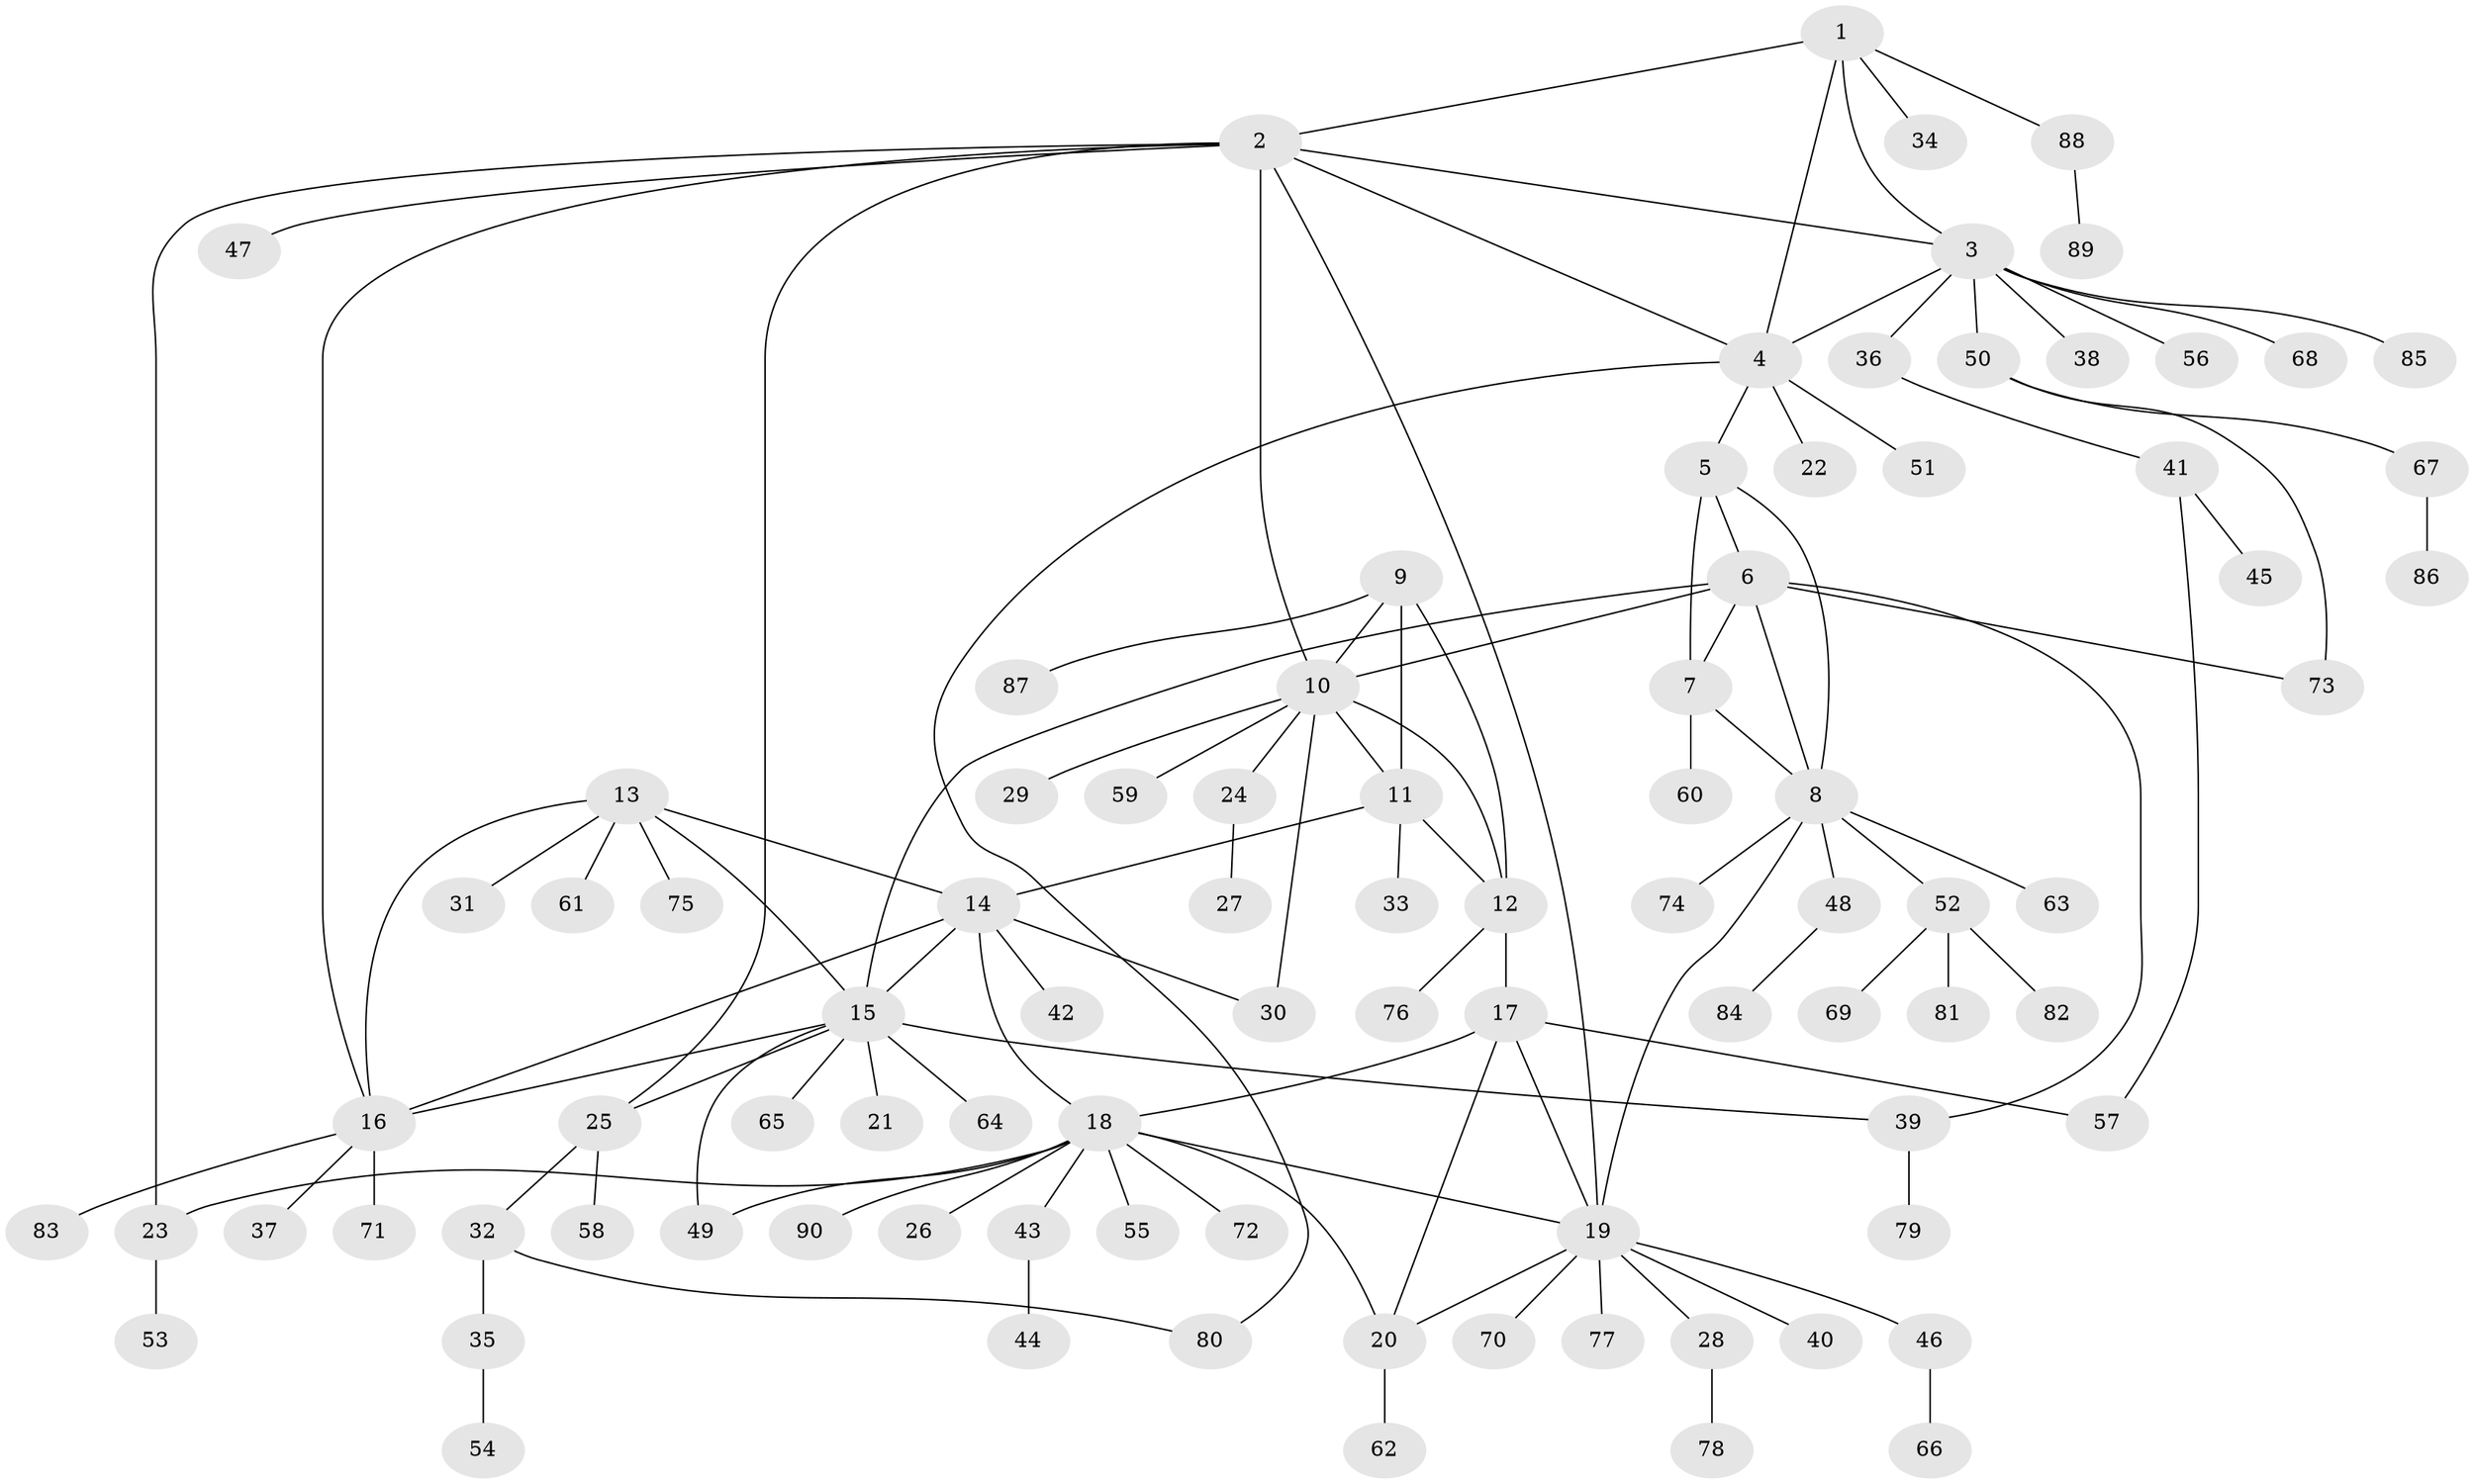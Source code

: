 // coarse degree distribution, {5: 0.046875, 11: 0.015625, 8: 0.046875, 6: 0.046875, 7: 0.015625, 2: 0.15625, 3: 0.078125, 10: 0.015625, 4: 0.015625, 9: 0.03125, 1: 0.53125}
// Generated by graph-tools (version 1.1) at 2025/52/02/27/25 19:52:16]
// undirected, 90 vertices, 118 edges
graph export_dot {
graph [start="1"]
  node [color=gray90,style=filled];
  1;
  2;
  3;
  4;
  5;
  6;
  7;
  8;
  9;
  10;
  11;
  12;
  13;
  14;
  15;
  16;
  17;
  18;
  19;
  20;
  21;
  22;
  23;
  24;
  25;
  26;
  27;
  28;
  29;
  30;
  31;
  32;
  33;
  34;
  35;
  36;
  37;
  38;
  39;
  40;
  41;
  42;
  43;
  44;
  45;
  46;
  47;
  48;
  49;
  50;
  51;
  52;
  53;
  54;
  55;
  56;
  57;
  58;
  59;
  60;
  61;
  62;
  63;
  64;
  65;
  66;
  67;
  68;
  69;
  70;
  71;
  72;
  73;
  74;
  75;
  76;
  77;
  78;
  79;
  80;
  81;
  82;
  83;
  84;
  85;
  86;
  87;
  88;
  89;
  90;
  1 -- 2;
  1 -- 3;
  1 -- 4;
  1 -- 34;
  1 -- 88;
  2 -- 3;
  2 -- 4;
  2 -- 10;
  2 -- 16;
  2 -- 19;
  2 -- 23;
  2 -- 25;
  2 -- 47;
  3 -- 4;
  3 -- 36;
  3 -- 38;
  3 -- 50;
  3 -- 56;
  3 -- 68;
  3 -- 85;
  4 -- 5;
  4 -- 22;
  4 -- 51;
  4 -- 80;
  5 -- 6;
  5 -- 7;
  5 -- 8;
  6 -- 7;
  6 -- 8;
  6 -- 10;
  6 -- 15;
  6 -- 39;
  6 -- 73;
  7 -- 8;
  7 -- 60;
  8 -- 19;
  8 -- 48;
  8 -- 52;
  8 -- 63;
  8 -- 74;
  9 -- 10;
  9 -- 11;
  9 -- 12;
  9 -- 87;
  10 -- 11;
  10 -- 12;
  10 -- 24;
  10 -- 29;
  10 -- 30;
  10 -- 59;
  11 -- 12;
  11 -- 14;
  11 -- 33;
  12 -- 17;
  12 -- 76;
  13 -- 14;
  13 -- 15;
  13 -- 16;
  13 -- 31;
  13 -- 61;
  13 -- 75;
  14 -- 15;
  14 -- 16;
  14 -- 18;
  14 -- 30;
  14 -- 42;
  15 -- 16;
  15 -- 21;
  15 -- 25;
  15 -- 39;
  15 -- 49;
  15 -- 64;
  15 -- 65;
  16 -- 37;
  16 -- 71;
  16 -- 83;
  17 -- 18;
  17 -- 19;
  17 -- 20;
  17 -- 57;
  18 -- 19;
  18 -- 20;
  18 -- 23;
  18 -- 26;
  18 -- 43;
  18 -- 49;
  18 -- 55;
  18 -- 72;
  18 -- 90;
  19 -- 20;
  19 -- 28;
  19 -- 40;
  19 -- 46;
  19 -- 70;
  19 -- 77;
  20 -- 62;
  23 -- 53;
  24 -- 27;
  25 -- 32;
  25 -- 58;
  28 -- 78;
  32 -- 35;
  32 -- 80;
  35 -- 54;
  36 -- 41;
  39 -- 79;
  41 -- 45;
  41 -- 57;
  43 -- 44;
  46 -- 66;
  48 -- 84;
  50 -- 67;
  50 -- 73;
  52 -- 69;
  52 -- 81;
  52 -- 82;
  67 -- 86;
  88 -- 89;
}
